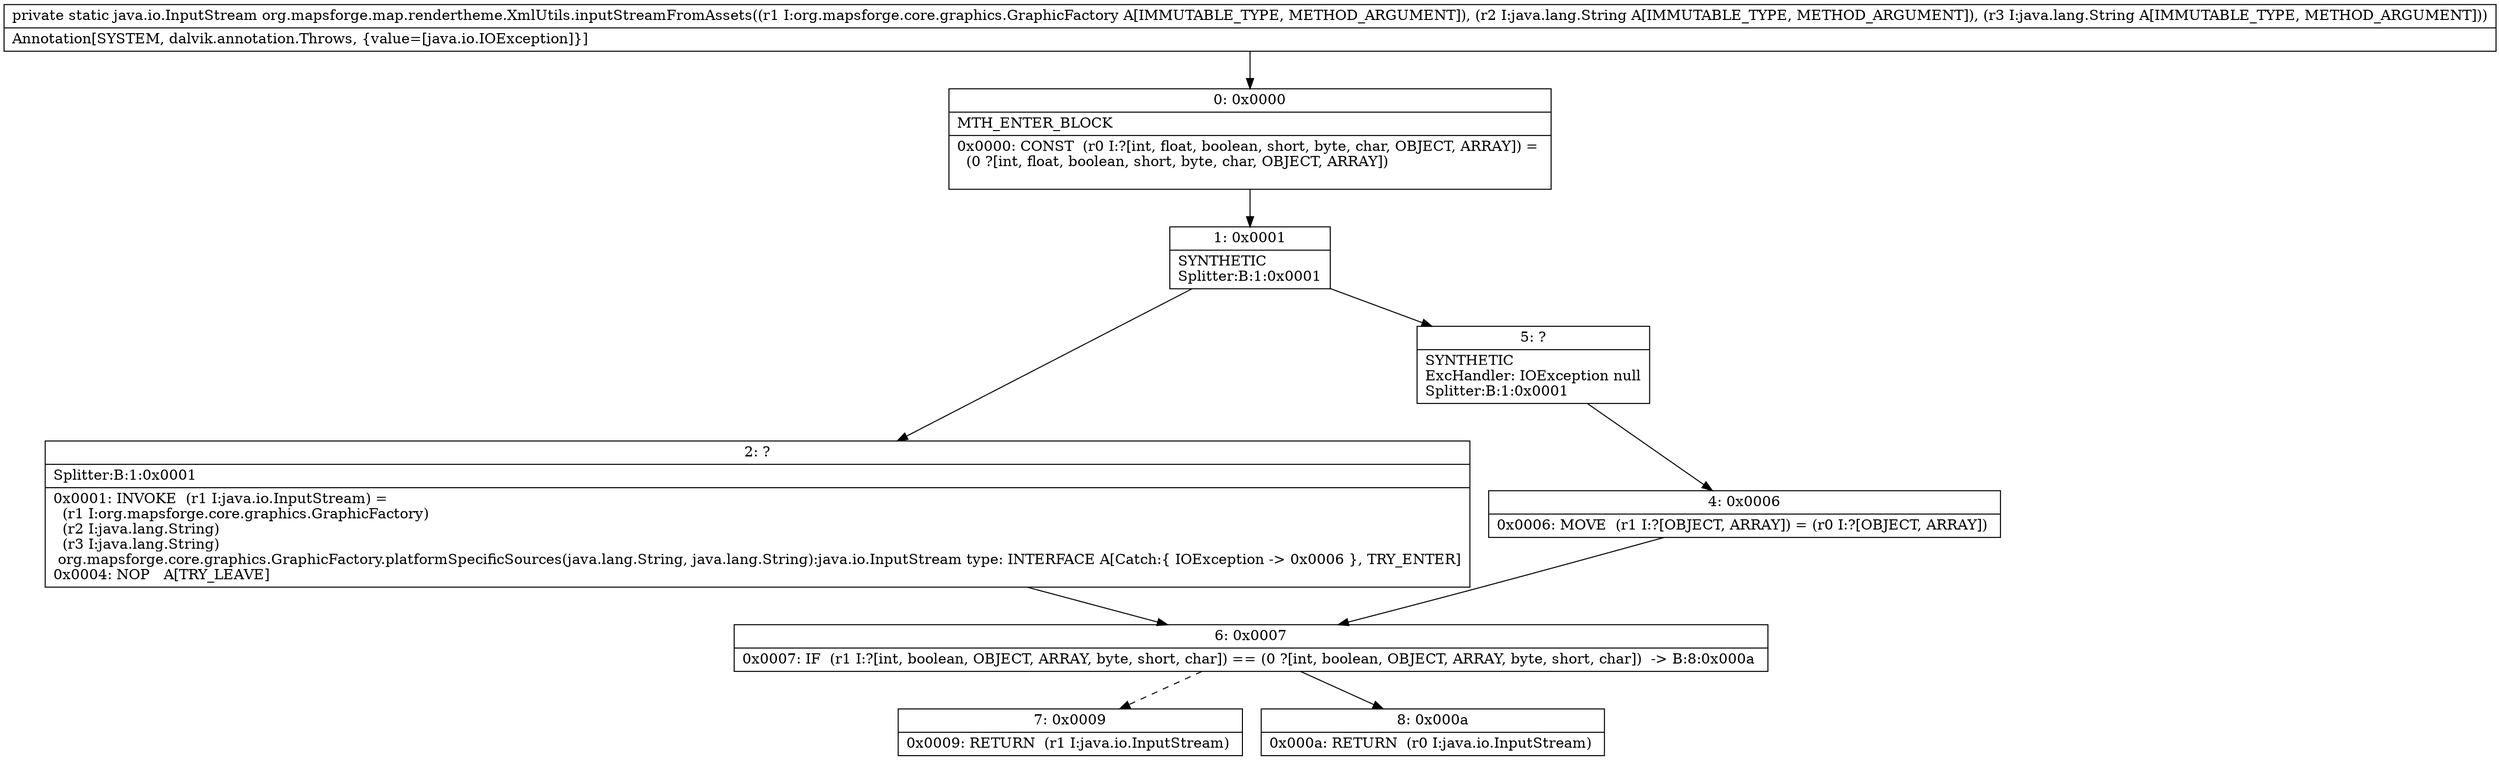 digraph "CFG fororg.mapsforge.map.rendertheme.XmlUtils.inputStreamFromAssets(Lorg\/mapsforge\/core\/graphics\/GraphicFactory;Ljava\/lang\/String;Ljava\/lang\/String;)Ljava\/io\/InputStream;" {
Node_0 [shape=record,label="{0\:\ 0x0000|MTH_ENTER_BLOCK\l|0x0000: CONST  (r0 I:?[int, float, boolean, short, byte, char, OBJECT, ARRAY]) = \l  (0 ?[int, float, boolean, short, byte, char, OBJECT, ARRAY])\l \l}"];
Node_1 [shape=record,label="{1\:\ 0x0001|SYNTHETIC\lSplitter:B:1:0x0001\l}"];
Node_2 [shape=record,label="{2\:\ ?|Splitter:B:1:0x0001\l|0x0001: INVOKE  (r1 I:java.io.InputStream) = \l  (r1 I:org.mapsforge.core.graphics.GraphicFactory)\l  (r2 I:java.lang.String)\l  (r3 I:java.lang.String)\l org.mapsforge.core.graphics.GraphicFactory.platformSpecificSources(java.lang.String, java.lang.String):java.io.InputStream type: INTERFACE A[Catch:\{ IOException \-\> 0x0006 \}, TRY_ENTER]\l0x0004: NOP   A[TRY_LEAVE]\l}"];
Node_4 [shape=record,label="{4\:\ 0x0006|0x0006: MOVE  (r1 I:?[OBJECT, ARRAY]) = (r0 I:?[OBJECT, ARRAY]) \l}"];
Node_5 [shape=record,label="{5\:\ ?|SYNTHETIC\lExcHandler: IOException null\lSplitter:B:1:0x0001\l}"];
Node_6 [shape=record,label="{6\:\ 0x0007|0x0007: IF  (r1 I:?[int, boolean, OBJECT, ARRAY, byte, short, char]) == (0 ?[int, boolean, OBJECT, ARRAY, byte, short, char])  \-\> B:8:0x000a \l}"];
Node_7 [shape=record,label="{7\:\ 0x0009|0x0009: RETURN  (r1 I:java.io.InputStream) \l}"];
Node_8 [shape=record,label="{8\:\ 0x000a|0x000a: RETURN  (r0 I:java.io.InputStream) \l}"];
MethodNode[shape=record,label="{private static java.io.InputStream org.mapsforge.map.rendertheme.XmlUtils.inputStreamFromAssets((r1 I:org.mapsforge.core.graphics.GraphicFactory A[IMMUTABLE_TYPE, METHOD_ARGUMENT]), (r2 I:java.lang.String A[IMMUTABLE_TYPE, METHOD_ARGUMENT]), (r3 I:java.lang.String A[IMMUTABLE_TYPE, METHOD_ARGUMENT]))  | Annotation[SYSTEM, dalvik.annotation.Throws, \{value=[java.io.IOException]\}]\l}"];
MethodNode -> Node_0;
Node_0 -> Node_1;
Node_1 -> Node_2;
Node_1 -> Node_5;
Node_2 -> Node_6;
Node_4 -> Node_6;
Node_5 -> Node_4;
Node_6 -> Node_7[style=dashed];
Node_6 -> Node_8;
}

